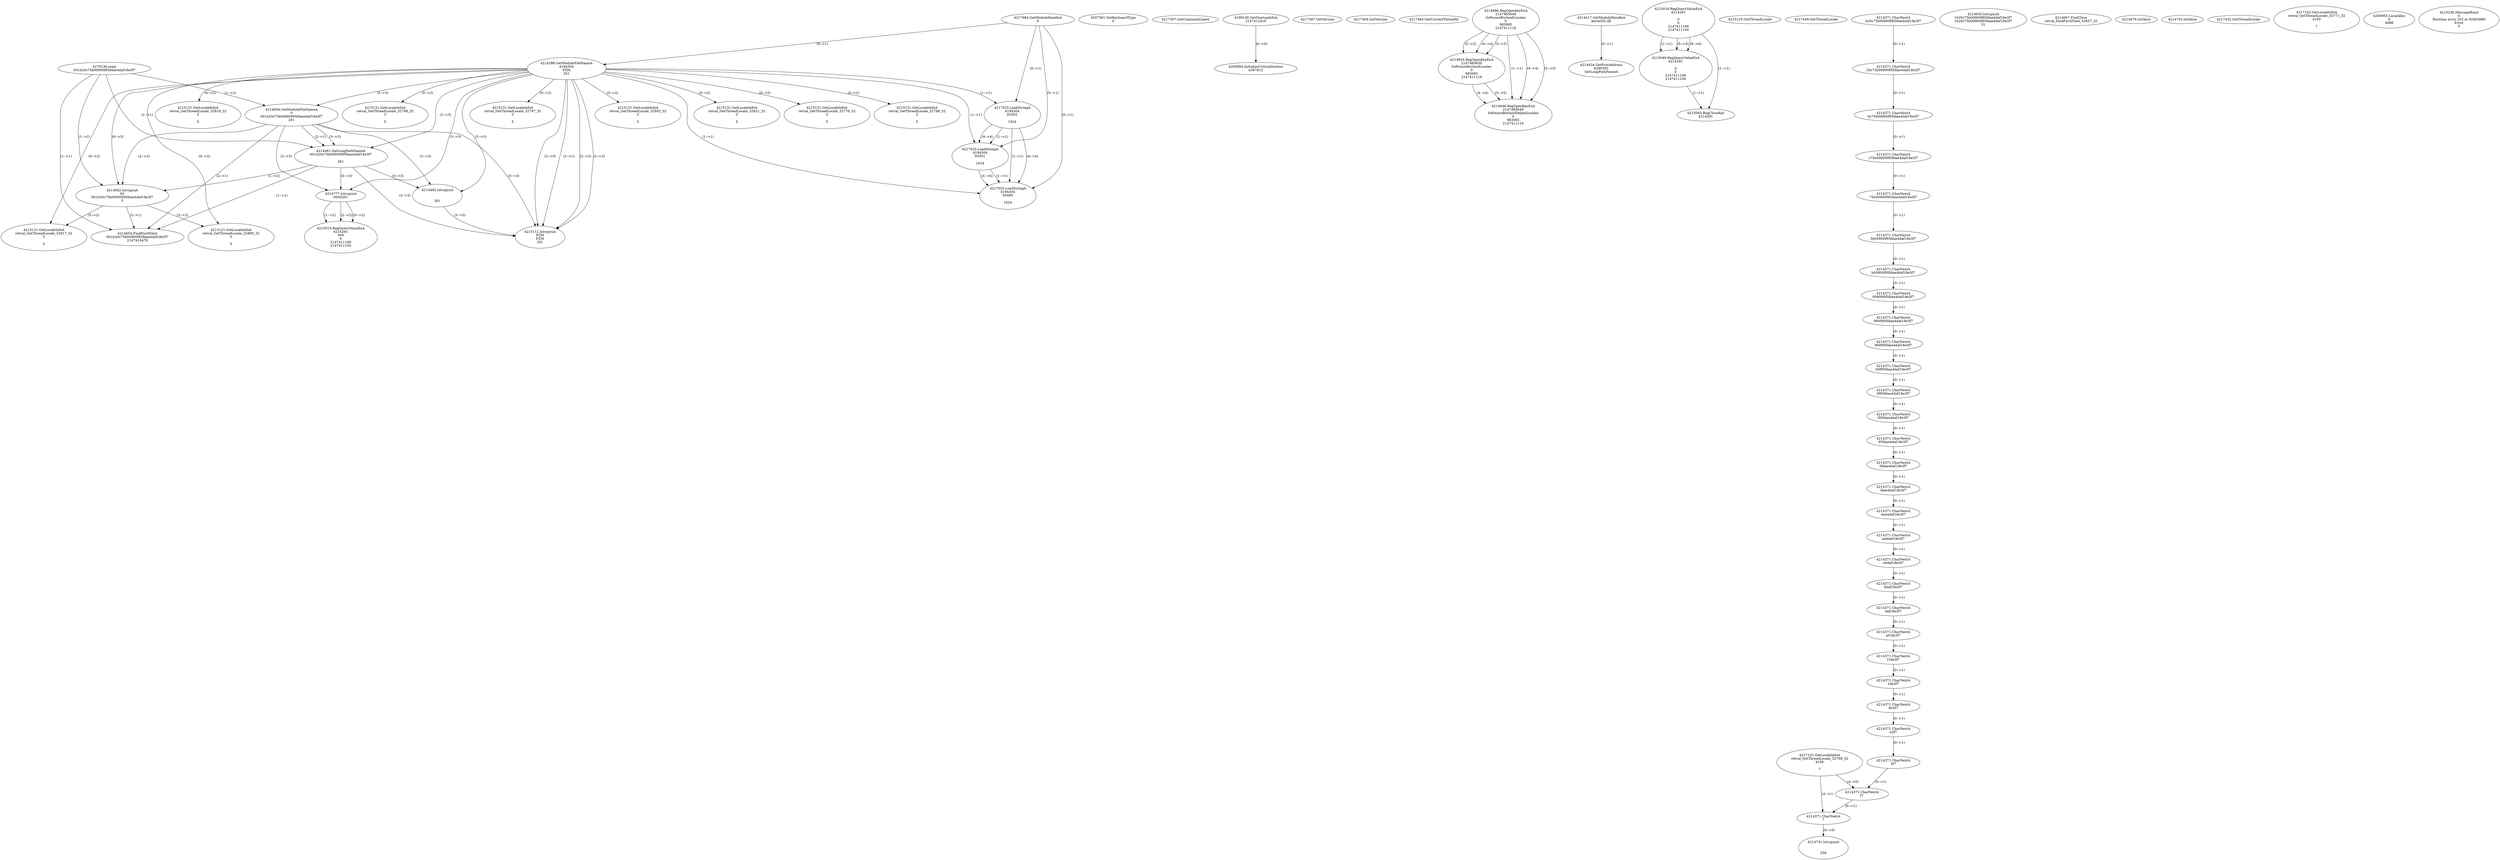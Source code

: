 // Global SCDG with merge call
digraph {
	0 [label="4270136.main
001b20c75b00900f95fdae4daf18e3f7"]
	1 [label="4217684.GetModuleHandleA
0"]
	2 [label="4207361.GetKeyboardType
0"]
	3 [label="4217367.GetCommandLineA
"]
	4 [label="4199106.GetStartupInfoA
2147412416"]
	5 [label="4217387.GetVersion
"]
	6 [label="4217404.GetVersion
"]
	7 [label="4217464.GetCurrentThreadId
"]
	8 [label="4214286.GetModuleFileNameA
4194304
PZM
261"]
	1 -> 8 [label="(0-->1)"]
	9 [label="4214856.GetModuleFileNameA
0
001b20c75b00900f95fdae4daf18e3f7
261"]
	0 -> 9 [label="(1-->2)"]
	8 -> 9 [label="(3-->3)"]
	10 [label="4214886.RegOpenKeyExA
2147483649
Software\Borland\Locales
0
983065
2147411116"]
	11 [label="4214417.GetModuleHandleA
kernel32.dll"]
	12 [label="4214434.GetProcAddress
6295592
GetLongPathNameA"]
	11 -> 12 [label="(0-->1)"]
	13 [label="4214461.GetLongPathNameA
001b20c75b00900f95fdae4daf18e3f7

261"]
	0 -> 13 [label="(1-->1)"]
	9 -> 13 [label="(2-->1)"]
	8 -> 13 [label="(3-->3)"]
	9 -> 13 [label="(3-->3)"]
	14 [label="4214482.lstrcpynA


261"]
	8 -> 14 [label="(3-->3)"]
	9 -> 14 [label="(3-->3)"]
	13 -> 14 [label="(3-->3)"]
	15 [label="4215019.RegQueryValueExA
4214291

0
0
2147411106
2147411100"]
	16 [label="4215049.RegQueryValueExA
4214291

0
0
2147411106
2147411100"]
	15 -> 16 [label="(1-->1)"]
	15 -> 16 [label="(5-->5)"]
	15 -> 16 [label="(6-->6)"]
	17 [label="4215083.RegCloseKey
4214291"]
	15 -> 17 [label="(1-->1)"]
	16 -> 17 [label="(1-->1)"]
	18 [label="4215112.lstrcpynA
PZM
PZM
261"]
	8 -> 18 [label="(2-->1)"]
	8 -> 18 [label="(2-->2)"]
	8 -> 18 [label="(3-->3)"]
	9 -> 18 [label="(3-->3)"]
	13 -> 18 [label="(3-->3)"]
	14 -> 18 [label="(3-->3)"]
	8 -> 18 [label="(2-->0)"]
	19 [label="4215125.GetThreadLocale
"]
	20 [label="4215131.GetLocaleInfoA
retval_GetThreadLocale_32797_32
3

5"]
	8 -> 20 [label="(0-->2)"]
	21 [label="4217025.LoadStringA
4194304
65502

1024"]
	1 -> 21 [label="(0-->1)"]
	8 -> 21 [label="(1-->1)"]
	22 [label="4217025.LoadStringA
4194304
65501

1024"]
	1 -> 22 [label="(0-->1)"]
	8 -> 22 [label="(1-->1)"]
	21 -> 22 [label="(1-->1)"]
	21 -> 22 [label="(4-->4)"]
	23 [label="4217025.LoadStringA
4194304
65499

1024"]
	1 -> 23 [label="(0-->1)"]
	8 -> 23 [label="(1-->1)"]
	21 -> 23 [label="(1-->1)"]
	22 -> 23 [label="(1-->1)"]
	21 -> 23 [label="(4-->4)"]
	22 -> 23 [label="(4-->4)"]
	24 [label="4217449.GetThreadLocale
"]
	25 [label="4217102.GetLocaleInfoA
retval_GetThreadLocale_32768_32
4100

7"]
	26 [label="4214916.RegOpenKeyExA
2147483650
Software\Borland\Locales
0
983065
2147411116"]
	10 -> 26 [label="(2-->2)"]
	10 -> 26 [label="(4-->4)"]
	10 -> 26 [label="(5-->5)"]
	27 [label="4214582.lstrcpynA
00
001b20c75b00900f95fdae4daf18e3f7
3"]
	0 -> 27 [label="(1-->2)"]
	9 -> 27 [label="(2-->2)"]
	13 -> 27 [label="(1-->2)"]
	8 -> 27 [label="(0-->3)"]
	28 [label="4214371.CharNextA
b20c75b00900f95fdae4daf18e3f7"]
	29 [label="4214371.CharNextA
20c75b00900f95fdae4daf18e3f7"]
	28 -> 29 [label="(0-->1)"]
	30 [label="4214371.CharNextA
0c75b00900f95fdae4daf18e3f7"]
	29 -> 30 [label="(0-->1)"]
	31 [label="4214371.CharNextA
c75b00900f95fdae4daf18e3f7"]
	30 -> 31 [label="(0-->1)"]
	32 [label="4214371.CharNextA
75b00900f95fdae4daf18e3f7"]
	31 -> 32 [label="(0-->1)"]
	33 [label="4214371.CharNextA
5b00900f95fdae4daf18e3f7"]
	32 -> 33 [label="(0-->1)"]
	34 [label="4214371.CharNextA
b00900f95fdae4daf18e3f7"]
	33 -> 34 [label="(0-->1)"]
	35 [label="4214371.CharNextA
00900f95fdae4daf18e3f7"]
	34 -> 35 [label="(0-->1)"]
	36 [label="4214371.CharNextA
0900f95fdae4daf18e3f7"]
	35 -> 36 [label="(0-->1)"]
	37 [label="4214371.CharNextA
900f95fdae4daf18e3f7"]
	36 -> 37 [label="(0-->1)"]
	38 [label="4214371.CharNextA
00f95fdae4daf18e3f7"]
	37 -> 38 [label="(0-->1)"]
	39 [label="4214371.CharNextA
0f95fdae4daf18e3f7"]
	38 -> 39 [label="(0-->1)"]
	40 [label="4214371.CharNextA
f95fdae4daf18e3f7"]
	39 -> 40 [label="(0-->1)"]
	41 [label="4214371.CharNextA
95fdae4daf18e3f7"]
	40 -> 41 [label="(0-->1)"]
	42 [label="4214371.CharNextA
5fdae4daf18e3f7"]
	41 -> 42 [label="(0-->1)"]
	43 [label="4214371.CharNextA
fdae4daf18e3f7"]
	42 -> 43 [label="(0-->1)"]
	44 [label="4214371.CharNextA
dae4daf18e3f7"]
	43 -> 44 [label="(0-->1)"]
	45 [label="4214371.CharNextA
ae4daf18e3f7"]
	44 -> 45 [label="(0-->1)"]
	46 [label="4214371.CharNextA
e4daf18e3f7"]
	45 -> 46 [label="(0-->1)"]
	47 [label="4214371.CharNextA
4daf18e3f7"]
	46 -> 47 [label="(0-->1)"]
	48 [label="4214371.CharNextA
daf18e3f7"]
	47 -> 48 [label="(0-->1)"]
	49 [label="4214371.CharNextA
af18e3f7"]
	48 -> 49 [label="(0-->1)"]
	50 [label="4214371.CharNextA
f18e3f7"]
	49 -> 50 [label="(0-->1)"]
	51 [label="4214371.CharNextA
18e3f7"]
	50 -> 51 [label="(0-->1)"]
	52 [label="4214371.CharNextA
8e3f7"]
	51 -> 52 [label="(0-->1)"]
	53 [label="4214371.CharNextA
e3f7"]
	52 -> 53 [label="(0-->1)"]
	54 [label="4214371.CharNextA
3f7"]
	53 -> 54 [label="(0-->1)"]
	55 [label="4214371.CharNextA
f7"]
	54 -> 55 [label="(0-->1)"]
	25 -> 55 [label="(4-->0)"]
	56 [label="4214371.CharNextA
7"]
	25 -> 56 [label="(4-->1)"]
	55 -> 56 [label="(0-->1)"]
	57 [label="4214635.lstrcpynA
1b20c75b00900f95fdae4daf18e3f7
1b20c75b00900f95fdae4daf18e3f7
31"]
	58 [label="4214654.FindFirstFileA
001b20c75b00900f95fdae4daf18e3f7
2147410478"]
	0 -> 58 [label="(1-->1)"]
	9 -> 58 [label="(2-->1)"]
	13 -> 58 [label="(1-->1)"]
	27 -> 58 [label="(2-->1)"]
	59 [label="4214667.FindClose
retval_FindFirstFileA_32857_32"]
	60 [label="4214679.lstrlenA
"]
	61 [label="4214731.lstrcpynA


258"]
	56 -> 61 [label="(0-->0)"]
	62 [label="4214743.lstrlenA
"]
	63 [label="4214777.lstrcpynA
00\
00\
261"]
	8 -> 63 [label="(3-->3)"]
	9 -> 63 [label="(3-->3)"]
	13 -> 63 [label="(3-->3)"]
	64 [label="4215019.RegQueryValueExA
4214291
00\
0
0
2147411106
2147411100"]
	63 -> 64 [label="(1-->2)"]
	63 -> 64 [label="(2-->2)"]
	63 -> 64 [label="(0-->2)"]
	65 [label="4215131.GetLocaleInfoA
retval_GetThreadLocale_32917_32
3

5"]
	8 -> 65 [label="(0-->2)"]
	27 -> 65 [label="(3-->2)"]
	66 [label="4217432.GetThreadLocale
"]
	67 [label="4217102.GetLocaleInfoA
retval_GetThreadLocale_32771_32
4100

7"]
	68 [label="4214946.RegOpenKeyExA
2147483649
Software\Borland\Delphi\Locales
0
983065
2147411116"]
	10 -> 68 [label="(1-->1)"]
	10 -> 68 [label="(4-->4)"]
	26 -> 68 [label="(4-->4)"]
	10 -> 68 [label="(5-->5)"]
	26 -> 68 [label="(5-->5)"]
	69 [label="4215131.GetLocaleInfoA
retval_GetThreadLocale_32892_32
3

5"]
	8 -> 69 [label="(0-->2)"]
	70 [label="4200894.InitializeCriticalSection
4367812"]
	4 -> 70 [label="(0-->0)"]
	71 [label="4200955.LocalAlloc
0
4088"]
	72 [label="4210236.MessageBoxA
0
Runtime error 203 at 00402680
Error
0"]
	73 [label="4215131.GetLocaleInfoA
retval_GetThreadLocale_32821_32
3

5"]
	8 -> 73 [label="(0-->2)"]
	74 [label="4215131.GetLocaleInfoA
retval_GetThreadLocale_32776_32
3

5"]
	8 -> 74 [label="(0-->2)"]
	75 [label="4215131.GetLocaleInfoA
retval_GetThreadLocale_32789_32
3

5"]
	8 -> 75 [label="(0-->2)"]
	76 [label="4215131.GetLocaleInfoA
retval_GetThreadLocale_32818_32
3

5"]
	8 -> 76 [label="(0-->2)"]
	77 [label="4215131.GetLocaleInfoA
retval_GetThreadLocale_32798_32
3

5"]
	8 -> 77 [label="(0-->2)"]
	78 [label="4215131.GetLocaleInfoA
retval_GetThreadLocale_32890_32
3

5"]
	8 -> 78 [label="(0-->2)"]
	27 -> 78 [label="(3-->2)"]
}

